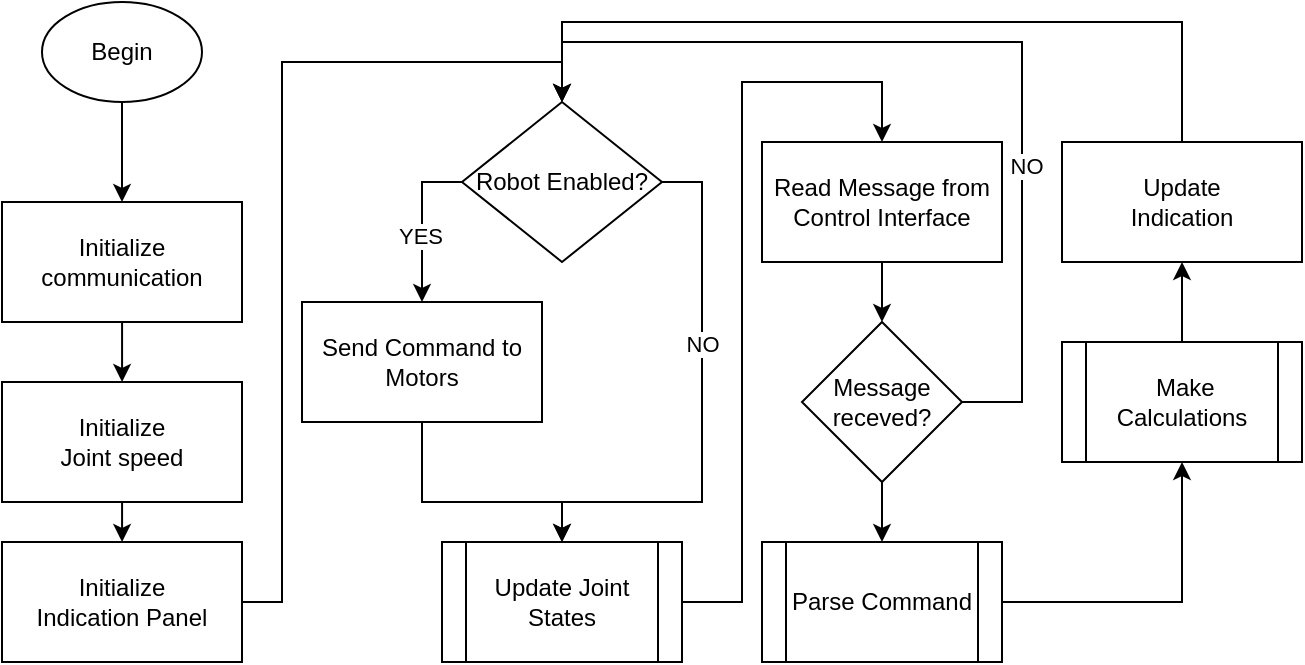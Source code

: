 <mxfile version="22.1.18" type="github">
  <diagram id="C5RBs43oDa-KdzZeNtuy" name="Page-1">
    <mxGraphModel dx="989" dy="526" grid="1" gridSize="10" guides="1" tooltips="1" connect="1" arrows="1" fold="1" page="1" pageScale="1" pageWidth="827" pageHeight="1169" math="0" shadow="0">
      <root>
        <mxCell id="WIyWlLk6GJQsqaUBKTNV-0" />
        <mxCell id="WIyWlLk6GJQsqaUBKTNV-1" parent="WIyWlLk6GJQsqaUBKTNV-0" />
        <mxCell id="snyR5zg58nvptt1WhYtQ-2" style="edgeStyle=orthogonalEdgeStyle;rounded=0;orthogonalLoop=1;jettySize=auto;html=1;exitX=0.5;exitY=1;exitDx=0;exitDy=0;entryX=0.5;entryY=0;entryDx=0;entryDy=0;" edge="1" parent="WIyWlLk6GJQsqaUBKTNV-1">
          <mxGeometry relative="1" as="geometry">
            <mxPoint x="220" y="120" as="sourcePoint" />
            <mxPoint x="220" y="170" as="targetPoint" />
          </mxGeometry>
        </mxCell>
        <mxCell id="snyR5zg58nvptt1WhYtQ-9" value="" style="edgeStyle=orthogonalEdgeStyle;rounded=0;orthogonalLoop=1;jettySize=auto;html=1;" edge="1" parent="WIyWlLk6GJQsqaUBKTNV-1">
          <mxGeometry relative="1" as="geometry">
            <mxPoint x="220.034" y="230.0" as="sourcePoint" />
            <mxPoint x="220.034" y="260" as="targetPoint" />
          </mxGeometry>
        </mxCell>
        <mxCell id="snyR5zg58nvptt1WhYtQ-7" value="Begin" style="ellipse;whiteSpace=wrap;html=1;" vertex="1" parent="WIyWlLk6GJQsqaUBKTNV-1">
          <mxGeometry x="180" y="70" width="80" height="50" as="geometry" />
        </mxCell>
        <mxCell id="snyR5zg58nvptt1WhYtQ-11" value="" style="edgeStyle=orthogonalEdgeStyle;rounded=0;orthogonalLoop=1;jettySize=auto;html=1;" edge="1" parent="WIyWlLk6GJQsqaUBKTNV-1">
          <mxGeometry relative="1" as="geometry">
            <mxPoint x="220.034" y="320.0" as="sourcePoint" />
            <mxPoint x="220.034" y="340.0" as="targetPoint" />
          </mxGeometry>
        </mxCell>
        <mxCell id="snyR5zg58nvptt1WhYtQ-13" value="" style="edgeStyle=orthogonalEdgeStyle;rounded=0;orthogonalLoop=1;jettySize=auto;html=1;entryX=0.5;entryY=0;entryDx=0;entryDy=0;exitX=1;exitY=0.5;exitDx=0;exitDy=0;" edge="1" parent="WIyWlLk6GJQsqaUBKTNV-1" target="snyR5zg58nvptt1WhYtQ-12">
          <mxGeometry relative="1" as="geometry">
            <mxPoint x="280" y="370.0" as="sourcePoint" />
            <mxPoint x="450.0" y="120" as="targetPoint" />
            <Array as="points">
              <mxPoint x="300" y="370" />
              <mxPoint x="300" y="100" />
              <mxPoint x="440" y="100" />
            </Array>
          </mxGeometry>
        </mxCell>
        <mxCell id="snyR5zg58nvptt1WhYtQ-16" style="edgeStyle=orthogonalEdgeStyle;rounded=0;orthogonalLoop=1;jettySize=auto;html=1;exitX=0;exitY=0.5;exitDx=0;exitDy=0;" edge="1" parent="WIyWlLk6GJQsqaUBKTNV-1" source="snyR5zg58nvptt1WhYtQ-12">
          <mxGeometry relative="1" as="geometry">
            <mxPoint x="370.034" y="220" as="targetPoint" />
          </mxGeometry>
        </mxCell>
        <mxCell id="snyR5zg58nvptt1WhYtQ-17" value="YES" style="edgeLabel;html=1;align=center;verticalAlign=middle;resizable=0;points=[];" vertex="1" connectable="0" parent="snyR5zg58nvptt1WhYtQ-16">
          <mxGeometry x="0.145" y="-1" relative="1" as="geometry">
            <mxPoint as="offset" />
          </mxGeometry>
        </mxCell>
        <mxCell id="snyR5zg58nvptt1WhYtQ-19" style="edgeStyle=orthogonalEdgeStyle;rounded=0;orthogonalLoop=1;jettySize=auto;html=1;exitX=1;exitY=0.5;exitDx=0;exitDy=0;entryX=0.5;entryY=0;entryDx=0;entryDy=0;" edge="1" parent="WIyWlLk6GJQsqaUBKTNV-1" source="snyR5zg58nvptt1WhYtQ-12" target="snyR5zg58nvptt1WhYtQ-21">
          <mxGeometry relative="1" as="geometry">
            <mxPoint x="509.966" y="260" as="targetPoint" />
            <Array as="points">
              <mxPoint x="510" y="160" />
              <mxPoint x="510" y="320" />
              <mxPoint x="440" y="320" />
            </Array>
          </mxGeometry>
        </mxCell>
        <mxCell id="snyR5zg58nvptt1WhYtQ-20" value="NO" style="edgeLabel;html=1;align=center;verticalAlign=middle;resizable=0;points=[];" vertex="1" connectable="0" parent="snyR5zg58nvptt1WhYtQ-19">
          <mxGeometry x="0.182" relative="1" as="geometry">
            <mxPoint y="-59" as="offset" />
          </mxGeometry>
        </mxCell>
        <mxCell id="snyR5zg58nvptt1WhYtQ-12" value="Robot Enabled?" style="rhombus;whiteSpace=wrap;html=1;" vertex="1" parent="WIyWlLk6GJQsqaUBKTNV-1">
          <mxGeometry x="390" y="120" width="100" height="80" as="geometry" />
        </mxCell>
        <mxCell id="snyR5zg58nvptt1WhYtQ-22" style="edgeStyle=orthogonalEdgeStyle;rounded=0;orthogonalLoop=1;jettySize=auto;html=1;exitX=0.5;exitY=1;exitDx=0;exitDy=0;entryX=0.5;entryY=0;entryDx=0;entryDy=0;" edge="1" parent="WIyWlLk6GJQsqaUBKTNV-1" target="snyR5zg58nvptt1WhYtQ-21">
          <mxGeometry relative="1" as="geometry">
            <mxPoint x="370" y="280" as="sourcePoint" />
            <Array as="points">
              <mxPoint x="370" y="320" />
              <mxPoint x="440" y="320" />
            </Array>
          </mxGeometry>
        </mxCell>
        <mxCell id="snyR5zg58nvptt1WhYtQ-27" style="edgeStyle=orthogonalEdgeStyle;rounded=0;orthogonalLoop=1;jettySize=auto;html=1;exitX=1;exitY=0.5;exitDx=0;exitDy=0;entryX=0.5;entryY=0;entryDx=0;entryDy=0;" edge="1" parent="WIyWlLk6GJQsqaUBKTNV-1" source="snyR5zg58nvptt1WhYtQ-21" target="snyR5zg58nvptt1WhYtQ-26">
          <mxGeometry relative="1" as="geometry">
            <Array as="points">
              <mxPoint x="530" y="370" />
              <mxPoint x="530" y="110" />
              <mxPoint x="600" y="110" />
            </Array>
          </mxGeometry>
        </mxCell>
        <mxCell id="snyR5zg58nvptt1WhYtQ-21" value="Update Joint States" style="shape=process;whiteSpace=wrap;html=1;backgroundOutline=1;" vertex="1" parent="WIyWlLk6GJQsqaUBKTNV-1">
          <mxGeometry x="380" y="340" width="120" height="60" as="geometry" />
        </mxCell>
        <mxCell id="snyR5zg58nvptt1WhYtQ-29" style="edgeStyle=orthogonalEdgeStyle;rounded=0;orthogonalLoop=1;jettySize=auto;html=1;exitX=0.5;exitY=1;exitDx=0;exitDy=0;entryX=0.5;entryY=0;entryDx=0;entryDy=0;" edge="1" parent="WIyWlLk6GJQsqaUBKTNV-1" source="snyR5zg58nvptt1WhYtQ-26" target="snyR5zg58nvptt1WhYtQ-28">
          <mxGeometry relative="1" as="geometry" />
        </mxCell>
        <mxCell id="snyR5zg58nvptt1WhYtQ-26" value="Read Message from Control Interface" style="rounded=0;whiteSpace=wrap;html=1;" vertex="1" parent="WIyWlLk6GJQsqaUBKTNV-1">
          <mxGeometry x="540" y="140" width="120" height="60" as="geometry" />
        </mxCell>
        <mxCell id="snyR5zg58nvptt1WhYtQ-30" style="edgeStyle=orthogonalEdgeStyle;rounded=0;orthogonalLoop=1;jettySize=auto;html=1;exitX=1;exitY=0.5;exitDx=0;exitDy=0;entryX=0.5;entryY=0;entryDx=0;entryDy=0;" edge="1" parent="WIyWlLk6GJQsqaUBKTNV-1" source="snyR5zg58nvptt1WhYtQ-28" target="snyR5zg58nvptt1WhYtQ-12">
          <mxGeometry relative="1" as="geometry">
            <Array as="points">
              <mxPoint x="670" y="270" />
              <mxPoint x="670" y="90" />
              <mxPoint x="440" y="90" />
            </Array>
          </mxGeometry>
        </mxCell>
        <mxCell id="snyR5zg58nvptt1WhYtQ-31" value="NO" style="edgeLabel;html=1;align=center;verticalAlign=middle;resizable=0;points=[];" vertex="1" connectable="0" parent="snyR5zg58nvptt1WhYtQ-30">
          <mxGeometry x="-0.368" y="-2" relative="1" as="geometry">
            <mxPoint as="offset" />
          </mxGeometry>
        </mxCell>
        <mxCell id="snyR5zg58nvptt1WhYtQ-33" style="edgeStyle=orthogonalEdgeStyle;rounded=0;orthogonalLoop=1;jettySize=auto;html=1;exitX=0.5;exitY=1;exitDx=0;exitDy=0;entryX=0.5;entryY=0;entryDx=0;entryDy=0;" edge="1" parent="WIyWlLk6GJQsqaUBKTNV-1" source="snyR5zg58nvptt1WhYtQ-28" target="snyR5zg58nvptt1WhYtQ-32">
          <mxGeometry relative="1" as="geometry" />
        </mxCell>
        <mxCell id="snyR5zg58nvptt1WhYtQ-28" value="Message receved?" style="rhombus;whiteSpace=wrap;html=1;" vertex="1" parent="WIyWlLk6GJQsqaUBKTNV-1">
          <mxGeometry x="560" y="230" width="80" height="80" as="geometry" />
        </mxCell>
        <mxCell id="snyR5zg58nvptt1WhYtQ-35" style="edgeStyle=orthogonalEdgeStyle;rounded=0;orthogonalLoop=1;jettySize=auto;html=1;exitX=1;exitY=0.5;exitDx=0;exitDy=0;entryX=0.5;entryY=1;entryDx=0;entryDy=0;" edge="1" parent="WIyWlLk6GJQsqaUBKTNV-1" source="snyR5zg58nvptt1WhYtQ-32" target="snyR5zg58nvptt1WhYtQ-34">
          <mxGeometry relative="1" as="geometry" />
        </mxCell>
        <mxCell id="snyR5zg58nvptt1WhYtQ-32" value="Parse Command" style="shape=process;whiteSpace=wrap;html=1;backgroundOutline=1;" vertex="1" parent="WIyWlLk6GJQsqaUBKTNV-1">
          <mxGeometry x="540" y="340" width="120" height="60" as="geometry" />
        </mxCell>
        <mxCell id="snyR5zg58nvptt1WhYtQ-44" style="edgeStyle=orthogonalEdgeStyle;rounded=0;orthogonalLoop=1;jettySize=auto;html=1;exitX=0.5;exitY=0;exitDx=0;exitDy=0;entryX=0.5;entryY=1;entryDx=0;entryDy=0;" edge="1" parent="WIyWlLk6GJQsqaUBKTNV-1" source="snyR5zg58nvptt1WhYtQ-34" target="snyR5zg58nvptt1WhYtQ-42">
          <mxGeometry relative="1" as="geometry" />
        </mxCell>
        <mxCell id="snyR5zg58nvptt1WhYtQ-34" value="&lt;div&gt;&amp;nbsp;Make&lt;/div&gt;&lt;div&gt;Calculations&lt;/div&gt;" style="shape=process;whiteSpace=wrap;html=1;backgroundOutline=1;" vertex="1" parent="WIyWlLk6GJQsqaUBKTNV-1">
          <mxGeometry x="690" y="240" width="120" height="60" as="geometry" />
        </mxCell>
        <mxCell id="snyR5zg58nvptt1WhYtQ-38" value="Initialize communication" style="rounded=0;whiteSpace=wrap;html=1;" vertex="1" parent="WIyWlLk6GJQsqaUBKTNV-1">
          <mxGeometry x="160" y="170" width="120" height="60" as="geometry" />
        </mxCell>
        <mxCell id="snyR5zg58nvptt1WhYtQ-39" value="&lt;div&gt;Initialize&lt;/div&gt;&lt;div&gt;Joint speed&lt;br&gt; &lt;/div&gt;" style="rounded=0;whiteSpace=wrap;html=1;" vertex="1" parent="WIyWlLk6GJQsqaUBKTNV-1">
          <mxGeometry x="160" y="260" width="120" height="60" as="geometry" />
        </mxCell>
        <mxCell id="snyR5zg58nvptt1WhYtQ-40" value="&lt;div&gt;Initialize&lt;/div&gt;&lt;div&gt;Indication Panel&lt;br&gt;&lt;/div&gt;" style="rounded=0;whiteSpace=wrap;html=1;" vertex="1" parent="WIyWlLk6GJQsqaUBKTNV-1">
          <mxGeometry x="160" y="340" width="120" height="60" as="geometry" />
        </mxCell>
        <mxCell id="snyR5zg58nvptt1WhYtQ-41" value="Send Command to Motors" style="rounded=0;whiteSpace=wrap;html=1;" vertex="1" parent="WIyWlLk6GJQsqaUBKTNV-1">
          <mxGeometry x="310" y="220" width="120" height="60" as="geometry" />
        </mxCell>
        <mxCell id="snyR5zg58nvptt1WhYtQ-45" style="edgeStyle=orthogonalEdgeStyle;rounded=0;orthogonalLoop=1;jettySize=auto;html=1;exitX=0.5;exitY=0;exitDx=0;exitDy=0;entryX=0.5;entryY=0;entryDx=0;entryDy=0;" edge="1" parent="WIyWlLk6GJQsqaUBKTNV-1" source="snyR5zg58nvptt1WhYtQ-42" target="snyR5zg58nvptt1WhYtQ-12">
          <mxGeometry relative="1" as="geometry">
            <Array as="points">
              <mxPoint x="750" y="80" />
              <mxPoint x="440" y="80" />
            </Array>
          </mxGeometry>
        </mxCell>
        <mxCell id="snyR5zg58nvptt1WhYtQ-42" value="Update&lt;br&gt;Indication" style="rounded=0;whiteSpace=wrap;html=1;" vertex="1" parent="WIyWlLk6GJQsqaUBKTNV-1">
          <mxGeometry x="690" y="140" width="120" height="60" as="geometry" />
        </mxCell>
      </root>
    </mxGraphModel>
  </diagram>
</mxfile>
